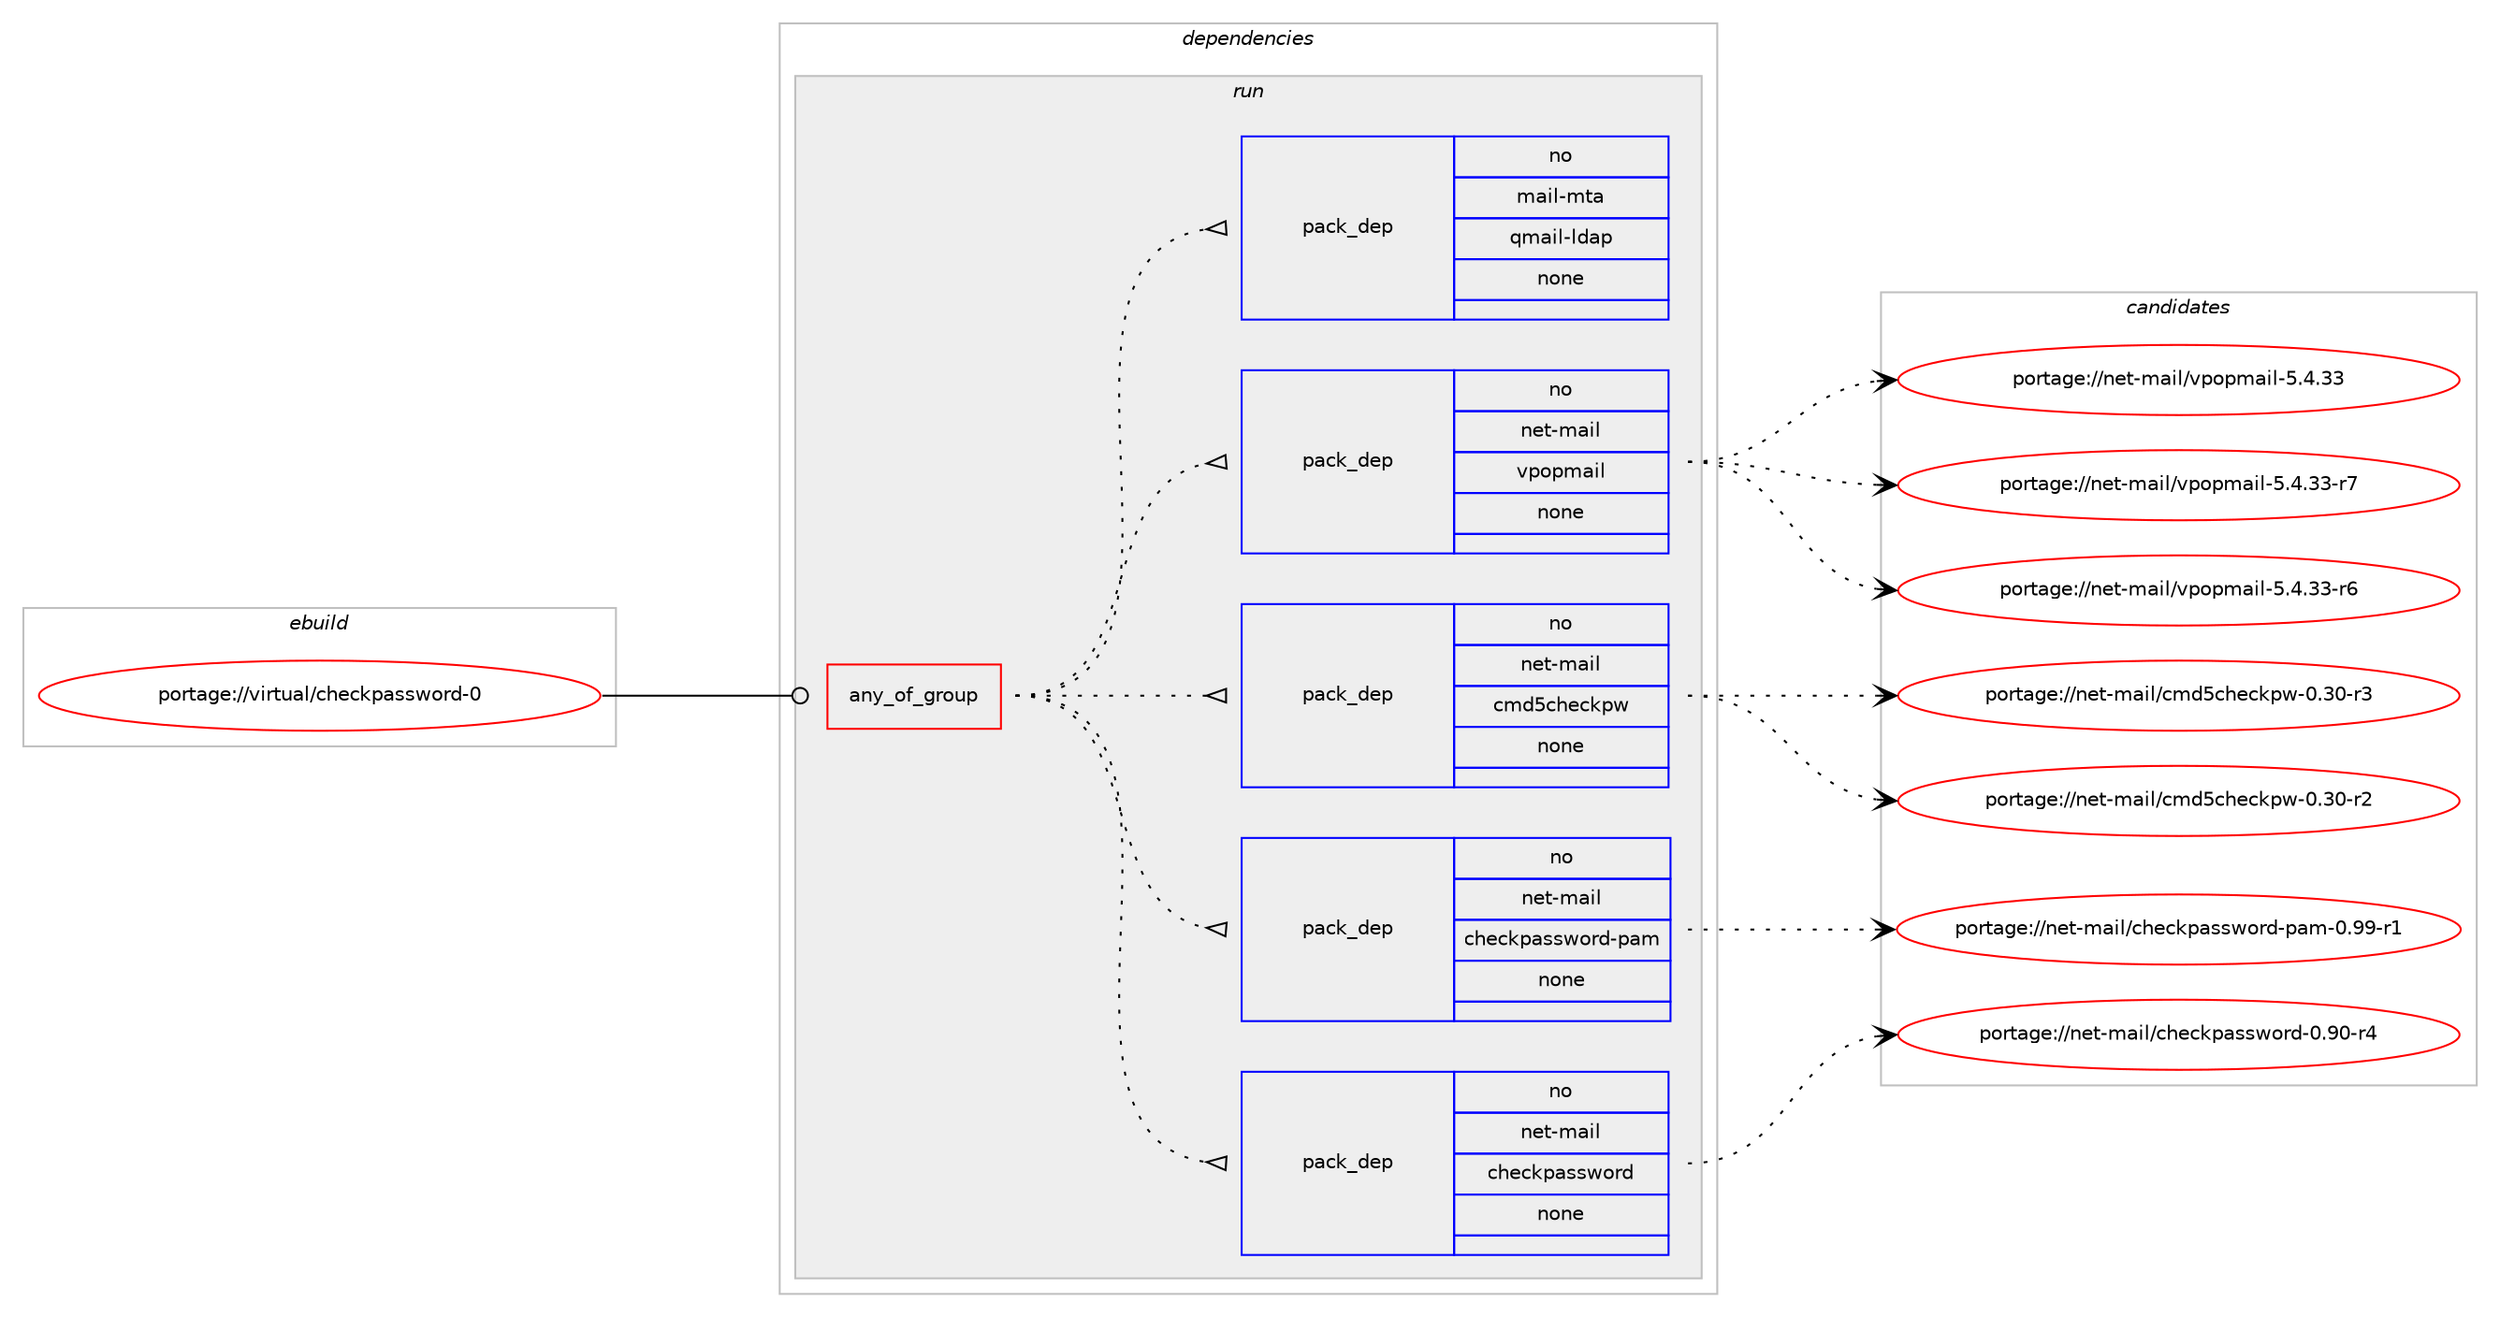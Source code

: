 digraph prolog {

# *************
# Graph options
# *************

newrank=true;
concentrate=true;
compound=true;
graph [rankdir=LR,fontname=Helvetica,fontsize=10,ranksep=1.5];#, ranksep=2.5, nodesep=0.2];
edge  [arrowhead=vee];
node  [fontname=Helvetica,fontsize=10];

# **********
# The ebuild
# **********

subgraph cluster_leftcol {
color=gray;
rank=same;
label=<<i>ebuild</i>>;
id [label="portage://virtual/checkpassword-0", color=red, width=4, href="../virtual/checkpassword-0.svg"];
}

# ****************
# The dependencies
# ****************

subgraph cluster_midcol {
color=gray;
label=<<i>dependencies</i>>;
subgraph cluster_compile {
fillcolor="#eeeeee";
style=filled;
label=<<i>compile</i>>;
}
subgraph cluster_compileandrun {
fillcolor="#eeeeee";
style=filled;
label=<<i>compile and run</i>>;
}
subgraph cluster_run {
fillcolor="#eeeeee";
style=filled;
label=<<i>run</i>>;
subgraph any270 {
dependency9757 [label=<<TABLE BORDER="0" CELLBORDER="1" CELLSPACING="0" CELLPADDING="4"><TR><TD CELLPADDING="10">any_of_group</TD></TR></TABLE>>, shape=none, color=red];subgraph pack8042 {
dependency9758 [label=<<TABLE BORDER="0" CELLBORDER="1" CELLSPACING="0" CELLPADDING="4" WIDTH="220"><TR><TD ROWSPAN="6" CELLPADDING="30">pack_dep</TD></TR><TR><TD WIDTH="110">no</TD></TR><TR><TD>net-mail</TD></TR><TR><TD>checkpassword</TD></TR><TR><TD>none</TD></TR><TR><TD></TD></TR></TABLE>>, shape=none, color=blue];
}
dependency9757:e -> dependency9758:w [weight=20,style="dotted",arrowhead="oinv"];
subgraph pack8043 {
dependency9759 [label=<<TABLE BORDER="0" CELLBORDER="1" CELLSPACING="0" CELLPADDING="4" WIDTH="220"><TR><TD ROWSPAN="6" CELLPADDING="30">pack_dep</TD></TR><TR><TD WIDTH="110">no</TD></TR><TR><TD>net-mail</TD></TR><TR><TD>checkpassword-pam</TD></TR><TR><TD>none</TD></TR><TR><TD></TD></TR></TABLE>>, shape=none, color=blue];
}
dependency9757:e -> dependency9759:w [weight=20,style="dotted",arrowhead="oinv"];
subgraph pack8044 {
dependency9760 [label=<<TABLE BORDER="0" CELLBORDER="1" CELLSPACING="0" CELLPADDING="4" WIDTH="220"><TR><TD ROWSPAN="6" CELLPADDING="30">pack_dep</TD></TR><TR><TD WIDTH="110">no</TD></TR><TR><TD>net-mail</TD></TR><TR><TD>cmd5checkpw</TD></TR><TR><TD>none</TD></TR><TR><TD></TD></TR></TABLE>>, shape=none, color=blue];
}
dependency9757:e -> dependency9760:w [weight=20,style="dotted",arrowhead="oinv"];
subgraph pack8045 {
dependency9761 [label=<<TABLE BORDER="0" CELLBORDER="1" CELLSPACING="0" CELLPADDING="4" WIDTH="220"><TR><TD ROWSPAN="6" CELLPADDING="30">pack_dep</TD></TR><TR><TD WIDTH="110">no</TD></TR><TR><TD>net-mail</TD></TR><TR><TD>vpopmail</TD></TR><TR><TD>none</TD></TR><TR><TD></TD></TR></TABLE>>, shape=none, color=blue];
}
dependency9757:e -> dependency9761:w [weight=20,style="dotted",arrowhead="oinv"];
subgraph pack8046 {
dependency9762 [label=<<TABLE BORDER="0" CELLBORDER="1" CELLSPACING="0" CELLPADDING="4" WIDTH="220"><TR><TD ROWSPAN="6" CELLPADDING="30">pack_dep</TD></TR><TR><TD WIDTH="110">no</TD></TR><TR><TD>mail-mta</TD></TR><TR><TD>qmail-ldap</TD></TR><TR><TD>none</TD></TR><TR><TD></TD></TR></TABLE>>, shape=none, color=blue];
}
dependency9757:e -> dependency9762:w [weight=20,style="dotted",arrowhead="oinv"];
}
id:e -> dependency9757:w [weight=20,style="solid",arrowhead="odot"];
}
}

# **************
# The candidates
# **************

subgraph cluster_choices {
rank=same;
color=gray;
label=<<i>candidates</i>>;

subgraph choice8042 {
color=black;
nodesep=1;
choice11010111645109971051084799104101991071129711511511911111410045484657484511452 [label="portage://net-mail/checkpassword-0.90-r4", color=red, width=4,href="../net-mail/checkpassword-0.90-r4.svg"];
dependency9758:e -> choice11010111645109971051084799104101991071129711511511911111410045484657484511452:w [style=dotted,weight="100"];
}
subgraph choice8043 {
color=black;
nodesep=1;
choice110101116451099710510847991041019910711297115115119111114100451129710945484657574511449 [label="portage://net-mail/checkpassword-pam-0.99-r1", color=red, width=4,href="../net-mail/checkpassword-pam-0.99-r1.svg"];
dependency9759:e -> choice110101116451099710510847991041019910711297115115119111114100451129710945484657574511449:w [style=dotted,weight="100"];
}
subgraph choice8044 {
color=black;
nodesep=1;
choice1101011164510997105108479910910053991041019910711211945484651484511451 [label="portage://net-mail/cmd5checkpw-0.30-r3", color=red, width=4,href="../net-mail/cmd5checkpw-0.30-r3.svg"];
choice1101011164510997105108479910910053991041019910711211945484651484511450 [label="portage://net-mail/cmd5checkpw-0.30-r2", color=red, width=4,href="../net-mail/cmd5checkpw-0.30-r2.svg"];
dependency9760:e -> choice1101011164510997105108479910910053991041019910711211945484651484511451:w [style=dotted,weight="100"];
dependency9760:e -> choice1101011164510997105108479910910053991041019910711211945484651484511450:w [style=dotted,weight="100"];
}
subgraph choice8045 {
color=black;
nodesep=1;
choice11010111645109971051084711811211111210997105108455346524651514511455 [label="portage://net-mail/vpopmail-5.4.33-r7", color=red, width=4,href="../net-mail/vpopmail-5.4.33-r7.svg"];
choice11010111645109971051084711811211111210997105108455346524651514511454 [label="portage://net-mail/vpopmail-5.4.33-r6", color=red, width=4,href="../net-mail/vpopmail-5.4.33-r6.svg"];
choice1101011164510997105108471181121111121099710510845534652465151 [label="portage://net-mail/vpopmail-5.4.33", color=red, width=4,href="../net-mail/vpopmail-5.4.33.svg"];
dependency9761:e -> choice11010111645109971051084711811211111210997105108455346524651514511455:w [style=dotted,weight="100"];
dependency9761:e -> choice11010111645109971051084711811211111210997105108455346524651514511454:w [style=dotted,weight="100"];
dependency9761:e -> choice1101011164510997105108471181121111121099710510845534652465151:w [style=dotted,weight="100"];
}
subgraph choice8046 {
color=black;
nodesep=1;
}
}

}
